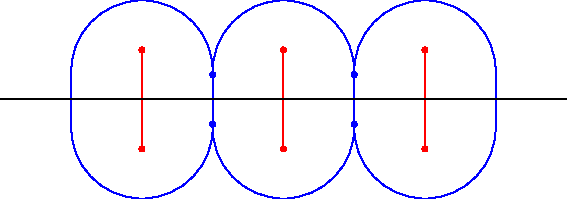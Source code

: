 size(10cm);
real h = 0.7;
pen s = blue, t = red;
pen dot_s = blue, dot_t = red;
int n = 7;

picture one;
draw(one, (0,0)--(0,h/2)..((0+2)/2.0,h*2)..(2,h/2)--(2,0), s);
draw(one, (2,0)--(2,h/2)..((2+4)/2.0,h*2)..(4,h/2)--(4,0), s);
draw(one, (4,0)--(4,h/2)..((4+6)/2.0,h*2)..(6,h/2)--(6,0), s);
draw(one, (1,0)--(1,h), t);
dot(one, (1,h), dot_t);
draw(one, (3,0)--(3,h), t);
dot(one, (3,h), dot_t);
draw(one, (5,0)--(5,h), t);
dot(one, (5,h), dot_t);
dot(one, (2, h/2), dot_s);
dot(one, (4, h/2), dot_s);

picture two;
draw(two, (0,0)--(0,h/2)..((0+2)/2.0,h*2)..(2,h/2)--(2,0), s);
draw(two, (2,0)--(2,h/2)..((2+4)/2.0,h*2)..(4,h/2)--(4,0), s);
draw(two, (4,0)--(4,h/2)..((4+6)/2.0,h*2)..(6,h/2)--(6,0), s);
draw(two, (1,0)--(1,h), t);
dot(two, (1,h), dot_t);
draw(two, (3,0)--(3,h), t);
dot(two, (3,h), dot_t);
draw(two, (5,0)--(5,h), t);
dot(two, (5,h), dot_t);
dot(two, (2, h/2), dot_s);
dot(two, (4, h/2), dot_s);

add(one); add(reflect((0,0),(1,0))*two);
draw((-1,0)--(7,0));
